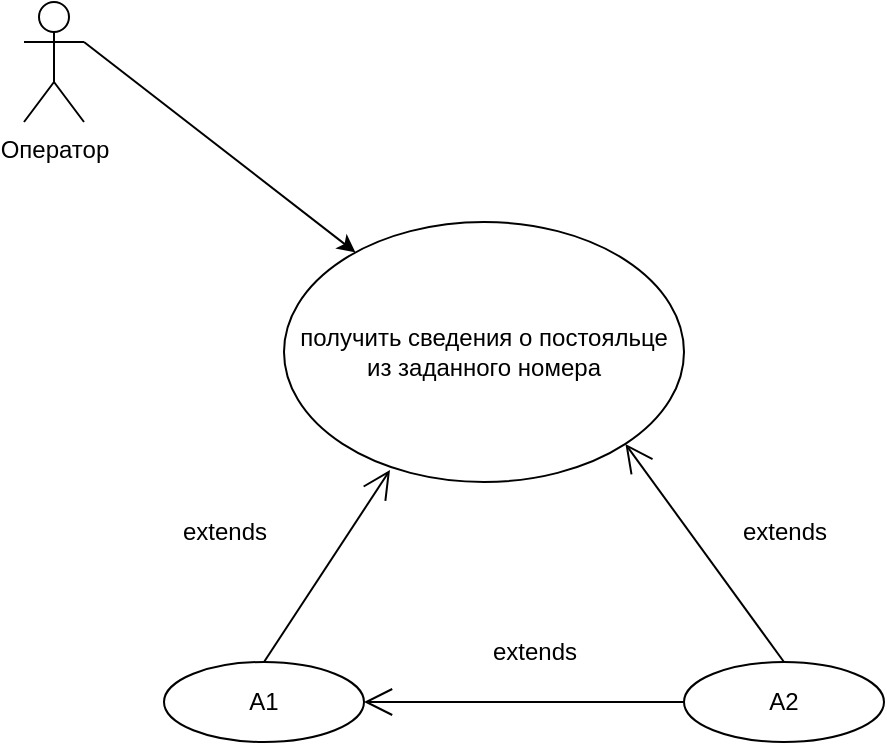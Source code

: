 <mxfile version="20.5.3" type="device"><diagram id="MMnf8nUNCD_1WcXdOJnO" name="Страница 1"><mxGraphModel dx="1375" dy="794" grid="1" gridSize="10" guides="1" tooltips="1" connect="1" arrows="1" fold="1" page="1" pageScale="1" pageWidth="1169" pageHeight="827" math="0" shadow="0"><root><mxCell id="0"/><mxCell id="1" parent="0"/><mxCell id="eQaLdBlQ1y7Mr3Io2ykj-1" value="Оператор" style="shape=umlActor;verticalLabelPosition=bottom;verticalAlign=top;html=1;" parent="1" vertex="1"><mxGeometry x="330" y="250" width="30" height="60" as="geometry"/></mxCell><mxCell id="eQaLdBlQ1y7Mr3Io2ykj-2" value="получить сведения о постояльце из заданного номера" style="ellipse;whiteSpace=wrap;html=1;align=center;" parent="1" vertex="1"><mxGeometry x="460" y="360" width="200" height="130" as="geometry"/></mxCell><mxCell id="eQaLdBlQ1y7Mr3Io2ykj-4" value="A2" style="ellipse;whiteSpace=wrap;html=1;align=center;" parent="1" vertex="1"><mxGeometry x="660" y="580" width="100" height="40" as="geometry"/></mxCell><mxCell id="eQaLdBlQ1y7Mr3Io2ykj-6" value="A1" style="ellipse;whiteSpace=wrap;html=1;align=center;" parent="1" vertex="1"><mxGeometry x="400" y="580" width="100" height="40" as="geometry"/></mxCell><mxCell id="eQaLdBlQ1y7Mr3Io2ykj-7" value="" style="endArrow=open;endFill=1;endSize=12;html=1;rounded=0;exitX=0.5;exitY=0;exitDx=0;exitDy=0;entryX=1;entryY=1;entryDx=0;entryDy=0;" parent="1" source="eQaLdBlQ1y7Mr3Io2ykj-4" target="eQaLdBlQ1y7Mr3Io2ykj-2" edge="1"><mxGeometry width="160" relative="1" as="geometry"><mxPoint x="650" y="510" as="sourcePoint"/><mxPoint x="680" y="450" as="targetPoint"/></mxGeometry></mxCell><mxCell id="eQaLdBlQ1y7Mr3Io2ykj-8" value="" style="endArrow=open;endFill=1;endSize=12;html=1;rounded=0;entryX=1;entryY=0.5;entryDx=0;entryDy=0;exitX=0;exitY=0.5;exitDx=0;exitDy=0;" parent="1" source="eQaLdBlQ1y7Mr3Io2ykj-4" target="eQaLdBlQ1y7Mr3Io2ykj-6" edge="1"><mxGeometry width="160" relative="1" as="geometry"><mxPoint x="500" y="619" as="sourcePoint"/><mxPoint x="660" y="619" as="targetPoint"/></mxGeometry></mxCell><mxCell id="eQaLdBlQ1y7Mr3Io2ykj-9" value="" style="endArrow=open;endFill=1;endSize=12;html=1;rounded=0;exitX=0.5;exitY=0;exitDx=0;exitDy=0;entryX=0.265;entryY=0.954;entryDx=0;entryDy=0;entryPerimeter=0;" parent="1" source="eQaLdBlQ1y7Mr3Io2ykj-6" target="eQaLdBlQ1y7Mr3Io2ykj-2" edge="1"><mxGeometry width="160" relative="1" as="geometry"><mxPoint x="500" y="410" as="sourcePoint"/><mxPoint x="660" y="410" as="targetPoint"/></mxGeometry></mxCell><mxCell id="eQaLdBlQ1y7Mr3Io2ykj-15" value="extends" style="text;html=1;align=center;verticalAlign=middle;resizable=0;points=[];autosize=1;strokeColor=none;fillColor=none;" parent="1" vertex="1"><mxGeometry x="675" y="500" width="70" height="30" as="geometry"/></mxCell><mxCell id="eQaLdBlQ1y7Mr3Io2ykj-16" value="extends" style="text;html=1;align=center;verticalAlign=middle;resizable=0;points=[];autosize=1;strokeColor=none;fillColor=none;" parent="1" vertex="1"><mxGeometry x="550" y="560" width="70" height="30" as="geometry"/></mxCell><mxCell id="eQaLdBlQ1y7Mr3Io2ykj-17" value="extends" style="text;html=1;align=center;verticalAlign=middle;resizable=0;points=[];autosize=1;strokeColor=none;fillColor=none;" parent="1" vertex="1"><mxGeometry x="395" y="500" width="70" height="30" as="geometry"/></mxCell><mxCell id="QyMF_NszE-YlEFkwWrAc-2" value="" style="endArrow=classic;html=1;rounded=0;exitX=1;exitY=0.333;exitDx=0;exitDy=0;exitPerimeter=0;" edge="1" parent="1" source="eQaLdBlQ1y7Mr3Io2ykj-1" target="eQaLdBlQ1y7Mr3Io2ykj-2"><mxGeometry width="50" height="50" relative="1" as="geometry"><mxPoint x="560" y="430" as="sourcePoint"/><mxPoint x="610" y="380" as="targetPoint"/></mxGeometry></mxCell></root></mxGraphModel></diagram></mxfile>